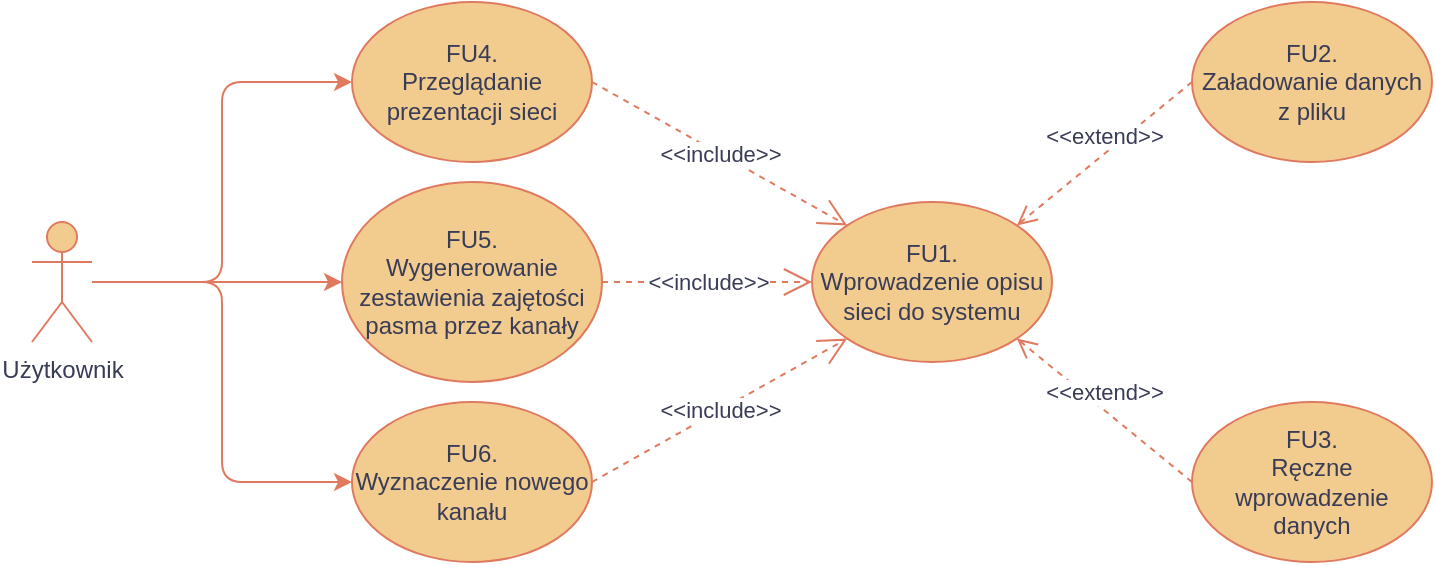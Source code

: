 <mxfile version="24.8.3">
  <diagram name="Page-1" id="TyqKgyHrLeYZpUxABVwl">
    <mxGraphModel dx="1079" dy="546" grid="1" gridSize="10" guides="1" tooltips="1" connect="1" arrows="1" fold="1" page="1" pageScale="1" pageWidth="850" pageHeight="1100" math="0" shadow="0">
      <root>
        <mxCell id="0" />
        <mxCell id="1" parent="0" />
        <mxCell id="AvFX2kMZ2if7fcf0_LhW-10" style="edgeStyle=orthogonalEdgeStyle;orthogonalLoop=1;jettySize=auto;html=1;entryX=0;entryY=0.5;entryDx=0;entryDy=0;strokeColor=#E07A5F;fontColor=#393C56;fillColor=#F2CC8F;" edge="1" parent="1" source="AvFX2kMZ2if7fcf0_LhW-1" target="AvFX2kMZ2if7fcf0_LhW-5">
          <mxGeometry relative="1" as="geometry" />
        </mxCell>
        <mxCell id="AvFX2kMZ2if7fcf0_LhW-11" style="edgeStyle=orthogonalEdgeStyle;orthogonalLoop=1;jettySize=auto;html=1;entryX=0;entryY=0.5;entryDx=0;entryDy=0;strokeColor=#E07A5F;fontColor=#393C56;fillColor=#F2CC8F;" edge="1" parent="1" source="AvFX2kMZ2if7fcf0_LhW-1" target="AvFX2kMZ2if7fcf0_LhW-6">
          <mxGeometry relative="1" as="geometry" />
        </mxCell>
        <mxCell id="AvFX2kMZ2if7fcf0_LhW-12" style="edgeStyle=orthogonalEdgeStyle;orthogonalLoop=1;jettySize=auto;html=1;entryX=0;entryY=0.5;entryDx=0;entryDy=0;strokeColor=#E07A5F;fontColor=#393C56;fillColor=#F2CC8F;" edge="1" parent="1" source="AvFX2kMZ2if7fcf0_LhW-1" target="AvFX2kMZ2if7fcf0_LhW-7">
          <mxGeometry relative="1" as="geometry" />
        </mxCell>
        <mxCell id="AvFX2kMZ2if7fcf0_LhW-1" value="&lt;div&gt;Użytkownik&lt;/div&gt;" style="shape=umlActor;verticalLabelPosition=bottom;verticalAlign=top;html=1;outlineConnect=0;strokeColor=#E07A5F;fontColor=#393C56;fillColor=#F2CC8F;" vertex="1" parent="1">
          <mxGeometry x="110" y="310" width="30" height="60" as="geometry" />
        </mxCell>
        <mxCell id="AvFX2kMZ2if7fcf0_LhW-2" value="&lt;div&gt;FU1.&lt;/div&gt;&lt;div&gt;Wprowadzenie opisu sieci do systemu&lt;br&gt;&lt;/div&gt;" style="ellipse;whiteSpace=wrap;html=1;strokeColor=#E07A5F;fontColor=#393C56;fillColor=#F2CC8F;" vertex="1" parent="1">
          <mxGeometry x="500" y="300" width="120" height="80" as="geometry" />
        </mxCell>
        <mxCell id="AvFX2kMZ2if7fcf0_LhW-3" value="&lt;div&gt;FU2.&lt;/div&gt;&lt;div&gt;Załadowanie danych z pliku&lt;br&gt;&lt;/div&gt;" style="ellipse;whiteSpace=wrap;html=1;strokeColor=#E07A5F;fontColor=#393C56;fillColor=#F2CC8F;" vertex="1" parent="1">
          <mxGeometry x="690" y="200" width="120" height="80" as="geometry" />
        </mxCell>
        <mxCell id="AvFX2kMZ2if7fcf0_LhW-4" value="&lt;div&gt;FU3.&lt;/div&gt;&lt;div&gt;Ręczne wprowadzenie danych&lt;br&gt;&lt;/div&gt;" style="ellipse;whiteSpace=wrap;html=1;strokeColor=#E07A5F;fontColor=#393C56;fillColor=#F2CC8F;" vertex="1" parent="1">
          <mxGeometry x="690" y="400" width="120" height="80" as="geometry" />
        </mxCell>
        <mxCell id="AvFX2kMZ2if7fcf0_LhW-5" value="&lt;div&gt;FU4.&lt;/div&gt;&lt;div&gt;Przeglądanie prezentacji sieci&lt;br&gt;&lt;/div&gt;" style="ellipse;whiteSpace=wrap;html=1;strokeColor=#E07A5F;fontColor=#393C56;fillColor=#F2CC8F;" vertex="1" parent="1">
          <mxGeometry x="270" y="200" width="120" height="80" as="geometry" />
        </mxCell>
        <mxCell id="AvFX2kMZ2if7fcf0_LhW-6" value="&lt;div&gt;FU5.&lt;/div&gt;&lt;div&gt;Wygenerowanie zestawienia zajętości pasma przez kanały&lt;br&gt;&lt;/div&gt;" style="ellipse;whiteSpace=wrap;html=1;strokeColor=#E07A5F;fontColor=#393C56;fillColor=#F2CC8F;" vertex="1" parent="1">
          <mxGeometry x="265" y="290" width="130" height="100" as="geometry" />
        </mxCell>
        <mxCell id="AvFX2kMZ2if7fcf0_LhW-7" value="&lt;div&gt;FU6.&lt;/div&gt;&lt;div&gt;Wyznaczenie nowego kanału&lt;br&gt;&lt;/div&gt;" style="ellipse;whiteSpace=wrap;html=1;strokeColor=#E07A5F;fontColor=#393C56;fillColor=#F2CC8F;" vertex="1" parent="1">
          <mxGeometry x="270" y="400" width="120" height="80" as="geometry" />
        </mxCell>
        <mxCell id="AvFX2kMZ2if7fcf0_LhW-8" value="&amp;lt;&amp;lt;extend&amp;gt;&amp;gt;" style="html=1;verticalAlign=bottom;endArrow=open;dashed=1;endSize=8;curved=0;rounded=0;strokeColor=#E07A5F;fontColor=#393C56;fillColor=#F2CC8F;exitX=0;exitY=0.5;exitDx=0;exitDy=0;entryX=1;entryY=0;entryDx=0;entryDy=0;" edge="1" parent="1" source="AvFX2kMZ2if7fcf0_LhW-3" target="AvFX2kMZ2if7fcf0_LhW-2">
          <mxGeometry relative="1" as="geometry">
            <mxPoint x="390" y="490" as="sourcePoint" />
            <mxPoint x="310" y="490" as="targetPoint" />
          </mxGeometry>
        </mxCell>
        <mxCell id="AvFX2kMZ2if7fcf0_LhW-9" value="&amp;lt;&amp;lt;extend&amp;gt;&amp;gt;" style="html=1;verticalAlign=bottom;endArrow=open;dashed=1;endSize=8;curved=0;rounded=0;strokeColor=#E07A5F;fontColor=#393C56;fillColor=#F2CC8F;exitX=0;exitY=0.5;exitDx=0;exitDy=0;entryX=1;entryY=1;entryDx=0;entryDy=0;" edge="1" parent="1" source="AvFX2kMZ2if7fcf0_LhW-4" target="AvFX2kMZ2if7fcf0_LhW-2">
          <mxGeometry relative="1" as="geometry">
            <mxPoint x="670" y="400" as="sourcePoint" />
            <mxPoint x="590" y="400" as="targetPoint" />
          </mxGeometry>
        </mxCell>
        <mxCell id="AvFX2kMZ2if7fcf0_LhW-14" value="&amp;lt;&amp;lt;include&amp;gt;&amp;gt;" style="endArrow=open;endSize=12;dashed=1;html=1;strokeColor=#E07A5F;fontColor=#393C56;fillColor=#F2CC8F;exitX=1;exitY=0.5;exitDx=0;exitDy=0;entryX=0;entryY=0;entryDx=0;entryDy=0;" edge="1" parent="1" source="AvFX2kMZ2if7fcf0_LhW-5" target="AvFX2kMZ2if7fcf0_LhW-2">
          <mxGeometry width="160" relative="1" as="geometry">
            <mxPoint x="400" y="239.66" as="sourcePoint" />
            <mxPoint x="560" y="239.66" as="targetPoint" />
          </mxGeometry>
        </mxCell>
        <mxCell id="AvFX2kMZ2if7fcf0_LhW-15" value="&amp;lt;&amp;lt;include&amp;gt;&amp;gt;" style="endArrow=open;endSize=12;dashed=1;html=1;strokeColor=#E07A5F;fontColor=#393C56;fillColor=#F2CC8F;exitX=1;exitY=0.5;exitDx=0;exitDy=0;entryX=0;entryY=0.5;entryDx=0;entryDy=0;" edge="1" parent="1" source="AvFX2kMZ2if7fcf0_LhW-6" target="AvFX2kMZ2if7fcf0_LhW-2">
          <mxGeometry width="160" relative="1" as="geometry">
            <mxPoint x="400" y="360" as="sourcePoint" />
            <mxPoint x="508" y="432" as="targetPoint" />
          </mxGeometry>
        </mxCell>
        <mxCell id="AvFX2kMZ2if7fcf0_LhW-16" value="&amp;lt;&amp;lt;include&amp;gt;&amp;gt;" style="endArrow=open;endSize=12;dashed=1;html=1;strokeColor=#E07A5F;fontColor=#393C56;fillColor=#F2CC8F;exitX=1;exitY=0.5;exitDx=0;exitDy=0;entryX=0;entryY=1;entryDx=0;entryDy=0;" edge="1" parent="1" source="AvFX2kMZ2if7fcf0_LhW-7" target="AvFX2kMZ2if7fcf0_LhW-2">
          <mxGeometry width="160" relative="1" as="geometry">
            <mxPoint x="420" y="450" as="sourcePoint" />
            <mxPoint x="528" y="522" as="targetPoint" />
          </mxGeometry>
        </mxCell>
      </root>
    </mxGraphModel>
  </diagram>
</mxfile>

